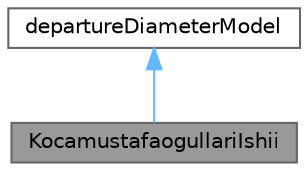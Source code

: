 digraph "KocamustafaogullariIshii"
{
 // LATEX_PDF_SIZE
  bgcolor="transparent";
  edge [fontname=Helvetica,fontsize=10,labelfontname=Helvetica,labelfontsize=10];
  node [fontname=Helvetica,fontsize=10,shape=box,height=0.2,width=0.4];
  Node1 [id="Node000001",label="KocamustafaogullariIshii",height=0.2,width=0.4,color="gray40", fillcolor="grey60", style="filled", fontcolor="black",tooltip="A correlation for bubble departure diameter modelling based on Kocamustafaogullari-Ishii (1983) for b..."];
  Node2 -> Node1 [id="edge1_Node000001_Node000002",dir="back",color="steelblue1",style="solid",tooltip=" "];
  Node2 [id="Node000002",label="departureDiameterModel",height=0.2,width=0.4,color="gray40", fillcolor="white", style="filled",URL="$classFoam_1_1wallBoilingModels_1_1departureDiameterModel.html",tooltip="Base class for bubble departure diameter models for boiling flows."];
}
